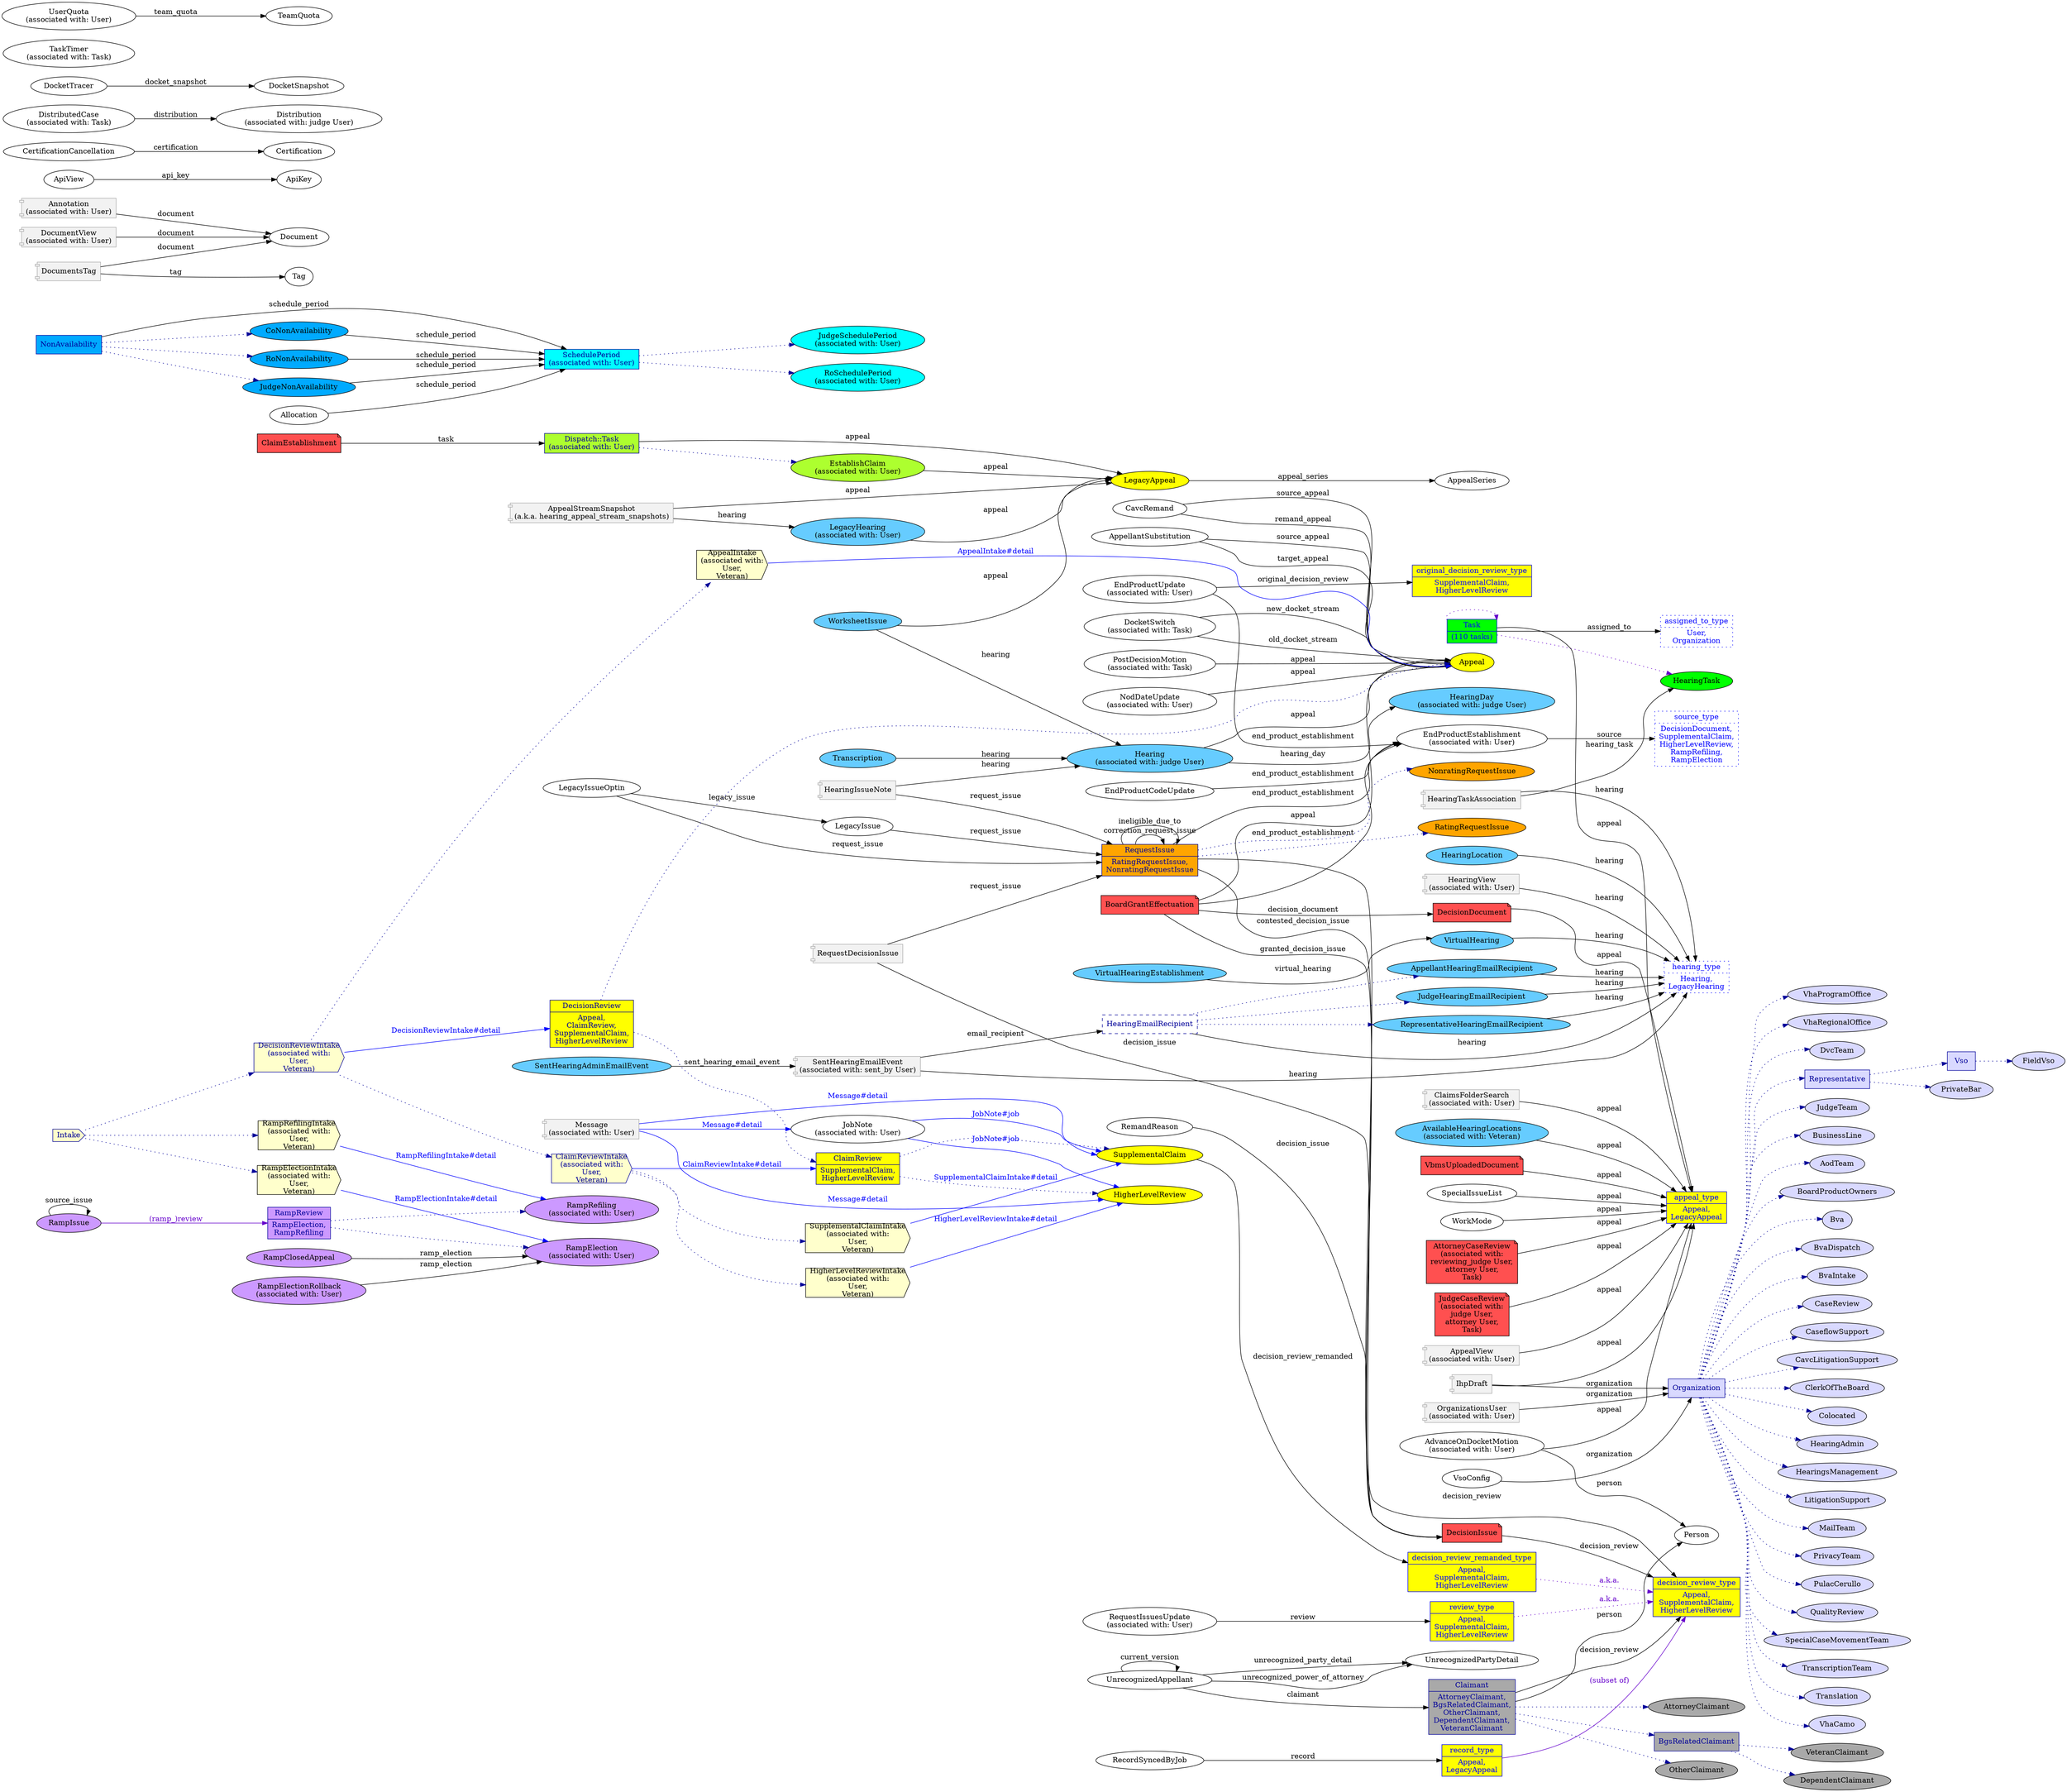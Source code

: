 digraph belongs_to_erd_subclasses {
	graph [bb="0,0,3974.1,3428.9",
		rankdir=LR
	];
	node [label="\N"];
	AppealSeries	[
		label=AppealSeries,
		];
	LegacyAppeal	[fillcolor="#ffff00",
		label=LegacyAppeal,
		style=filled,
		];
	LegacyAppeal -> AppealSeries	[label=appeal_series,
		];
	HearingTask	[fillcolor="#00ff00",
		label=HearingTask,
		style=filled,
		];
	HearingTaskAssociation	[color="#aaaaaa",
		fillcolor="#f2f2f2",
		label=HearingTaskAssociation,
		shape=component,
		style=filled,
		];
	HearingTaskAssociation -> HearingTask	[label=hearing_task,
		];
	hearing_type	[color="#0000ff",
		fontcolor="#0000ff",
		label="hearing_type|Hearing,\nLegacyHearing",
		shape=record,
		style=dotted,
		];
	HearingTaskAssociation -> hearing_type	[label=hearing,
		];
	SchedulePeriod	[color="#000099",
		fillcolor="#00ffff",
		fontcolor="#000099",
		label="SchedulePeriod\n(associated with: User)",
		shape=record,
		style=filled,
		];
	JudgeSchedulePeriod	[fillcolor="#00ffff",
		label="JudgeSchedulePeriod\n(associated with: User)",
		style=filled,
		];
	SchedulePeriod -> JudgeSchedulePeriod	[color="#000099",
		style=dotted];
	RoSchedulePeriod	[fillcolor="#00ffff",
		label="RoSchedulePeriod\n(associated with: User)",
		style=filled,
		];
	SchedulePeriod -> RoSchedulePeriod	[color="#000099",
		style=dotted];
	NonAvailability	[color="#000099",
		fillcolor="#00aaff",
		fontcolor="#000099",
		label=NonAvailability,
		shape=record,
		style=filled,
		];
	NonAvailability -> SchedulePeriod	[label=schedule_period,
		];
	CoNonAvailability	[fillcolor="#00aaff",
		label=CoNonAvailability,
		style=filled,
		];
	NonAvailability -> CoNonAvailability	[color="#000099",
		style=dotted];
	RoNonAvailability	[fillcolor="#00aaff",
		label=RoNonAvailability,
		style=filled,
		];
	NonAvailability -> RoNonAvailability	[color="#000099",
		style=dotted];
	JudgeNonAvailability	[fillcolor="#00aaff",
		label=JudgeNonAvailability,
		style=filled,
		];
	NonAvailability -> JudgeNonAvailability	[color="#000099",
		style=dotted];
	DecisionIssue	[fillcolor="#ff5050",
		label=DecisionIssue,
		shape=note,
		style=filled,
		];
	decision_review_type	[color="#0000ff",
		fillcolor="#ffff00",
		fontcolor="#0000ff",
		label="decision_review_type|Appeal,\nSupplementalClaim,\nHigherLevelReview",
		shape=record,
		style=filled,
		];
	DecisionIssue -> decision_review_type	[label=decision_review,
		];
	RemandReason	[
		label=RemandReason,
		];
	RemandReason -> DecisionIssue	[label=decision_issue,
		];
	Task	[color="#0000ff",
		fillcolor="#00ff00",
		fontcolor="#0000ff",
		label="Task|(110 tasks)",
		shape=record,
		style=filled,
		];
	Task -> HearingTask	[color="#6600cc",
		fontcolor="#6600cc",
		style=dotted];
	Task -> Task	[color="#6600cc",
		fontcolor="#6600cc",
		style=dotted];
	assigned_to_type	[color="#0000ff",
		fontcolor="#0000ff",
		label="assigned_to_type|User,\nOrganization",
		shape=record,
		style=dotted,
		];
	Task -> assigned_to_type	[label=assigned_to,
		];
	appeal_type	[color="#0000ff",
		fillcolor="#ffff00",
		fontcolor="#0000ff",
		label="appeal_type|Appeal,\nLegacyAppeal",
		shape=record,
		style=filled,
		];
	Task -> appeal_type	[label=appeal,
		];
	HearingDay	[fillcolor="#66ccff",
		label="HearingDay\n(associated with: judge User)",
		style=filled,
		];
	JobNote	[
		label="JobNote\n(associated with: User)",
		];
	SupplementalClaim	[fillcolor="#ffff00",
		label=SupplementalClaim,
		style=filled,
		];
	JobNote -> SupplementalClaim	[color="#0000ff",
		fontcolor="#0000ff",
		label="JobNote#job",
		];
	HigherLevelReview	[fillcolor="#ffff00",
		label=HigherLevelReview,
		style=filled,
		];
	JobNote -> HigherLevelReview	[color="#0000ff",
		fontcolor="#0000ff",
		label="JobNote#job",
		];
	RequestIssue	[color="#000099",
		fillcolor="#ffa500",
		fontcolor="#000099",
		label="RequestIssue|RatingRequestIssue,\nNonratingRequestIssue",
		shape=record,
		style=filled,
		];
	RequestIssue -> DecisionIssue	[label=contested_decision_issue,
		];
	RequestIssue -> decision_review_type	[label=decision_review,
		];
	RequestIssue -> RequestIssue	[label=correction_request_issue,
		];
	RequestIssue -> RequestIssue	[label=ineligible_due_to,
		];
	EndProductEstablishment	[
		label="EndProductEstablishment\n(associated with: User)",
		];
	RequestIssue -> EndProductEstablishment	[label=end_product_establishment,
		];
	NonratingRequestIssue	[fillcolor="#ffa500",
		label=NonratingRequestIssue,
		style=filled,
		];
	RequestIssue -> NonratingRequestIssue	[color="#000099",
		style=dotted];
	RatingRequestIssue	[fillcolor="#ffa500",
		label=RatingRequestIssue,
		style=filled,
		];
	RequestIssue -> RatingRequestIssue	[color="#000099",
		style=dotted];
	source_type	[color="#0000ff",
		fontcolor="#0000ff",
		label="source_type|DecisionDocument,\nSupplementalClaim,\nHigherLevelReview,\nRampRefiling,\nRampElection",
		shape=record,
		style=dotted,
		];
	EndProductEstablishment -> source_type	[label=source,
		];
	Claimant	[color="#000099",
		fillcolor="#a9a9a9",
		fontcolor="#000099",
		label="Claimant|AttorneyClaimant,\nBgsRelatedClaimant,\nOtherClaimant,\nDependentClaimant,\nVeteranClaimant",
		shape=record,
		style=filled,
		];
	Claimant -> decision_review_type	[label=decision_review,
		];
	Person	[
		label=Person,
		];
	Claimant -> Person	[label=person,
		];
	AttorneyClaimant	[fillcolor="#a9a9a9",
		label=AttorneyClaimant,
		style=filled,
		];
	Claimant -> AttorneyClaimant	[color="#000099",
		style=dotted];
	BgsRelatedClaimant	[color="#000099",
		fillcolor="#a9a9a9",
		fontcolor="#000099",
		label=BgsRelatedClaimant,
		shape=record,
		style=filled,
		];
	Claimant -> BgsRelatedClaimant	[color="#000099",
		style=dotted];
	OtherClaimant	[fillcolor="#a9a9a9",
		label=OtherClaimant,
		style=filled,
		];
	Claimant -> OtherClaimant	[color="#000099",
		style=dotted];
	AttorneyCaseReview	[fillcolor="#ff5050",
		label="AttorneyCaseReview\n(associated with:\nreviewing_judge User,\nattorney User,\nTask)",
		shape=note,
		style=filled,
		];
	AttorneyCaseReview -> appeal_type	[label=appeal,
		];
	RequestDecisionIssue	[color="#aaaaaa",
		fillcolor="#f2f2f2",
		label=RequestDecisionIssue,
		shape=component,
		style=filled,
		];
	RequestDecisionIssue -> DecisionIssue	[label=decision_issue,
		];
	RequestDecisionIssue -> RequestIssue	[label=request_issue,
		];
	JudgeCaseReview	[fillcolor="#ff5050",
		label="JudgeCaseReview\n(associated with:\njudge User,\nattorney User,\nTask)",
		shape=note,
		style=filled,
		];
	JudgeCaseReview -> appeal_type	[label=appeal,
		];
	RequestIssuesUpdate	[
		label="RequestIssuesUpdate\n(associated with: User)",
		];
	review_type	[color="#0000ff",
		fillcolor="#ffff00",
		fontcolor="#0000ff",
		label="review_type|Appeal,\nSupplementalClaim,\nHigherLevelReview",
		shape=record,
		style=filled,
		];
	RequestIssuesUpdate -> review_type	[label=review,
		];
	review_type -> decision_review_type	[color="#6600cc",
		fontcolor="#6600cc",
		label="a.k.a.",
		style=dotted];
	"Dispatch::Task"	[color="#000099",
		fillcolor="#adff2f",
		fontcolor="#000099",
		label="Dispatch::Task\n(associated with: User)",
		shape=record,
		style=filled,
		];
	"Dispatch::Task" -> LegacyAppeal	[label=appeal,
		];
	EstablishClaim	[fillcolor="#adff2f",
		label="EstablishClaim\n(associated with: User)",
		style=filled,
		];
	"Dispatch::Task" -> EstablishClaim	[color="#000099",
		style=dotted];
	WorksheetIssue	[fillcolor="#66ccff",
		label=WorksheetIssue,
		style=filled,
		];
	WorksheetIssue -> LegacyAppeal	[label=appeal,
		];
	Hearing	[fillcolor="#66ccff",
		label="Hearing\n(associated with: judge User)",
		style=filled,
		];
	WorksheetIssue -> Hearing	[label=hearing,
		];
	Hearing -> HearingDay	[label=hearing_day,
		];
	Appeal	[fillcolor="#ffff00",
		label=Appeal,
		style=filled,
		];
	Hearing -> Appeal	[label=appeal,
		];
	AppealView	[color="#aaaaaa",
		fillcolor="#f2f2f2",
		label="AppealView\n(associated with: User)",
		shape=component,
		style=filled,
		];
	AppealView -> appeal_type	[label=appeal,
		];
	ClaimsFolderSearch	[color="#aaaaaa",
		fillcolor="#f2f2f2",
		label="ClaimsFolderSearch\n(associated with: User)",
		shape=component,
		style=filled,
		];
	ClaimsFolderSearch -> appeal_type	[label=appeal,
		];
	DecisionDocument	[fillcolor="#ff5050",
		label=DecisionDocument,
		shape=note,
		style=filled,
		];
	DecisionDocument -> appeal_type	[label=appeal,
		];
	AvailableHearingLocations	[fillcolor="#66ccff",
		label="AvailableHearingLocations\n(associated with: Veteran)",
		style=filled,
		];
	AvailableHearingLocations -> appeal_type	[label=appeal,
		];
	VbmsUploadedDocument	[fillcolor="#ff5050",
		label=VbmsUploadedDocument,
		shape=note,
		style=filled,
		];
	VbmsUploadedDocument -> appeal_type	[label=appeal,
		];
	SpecialIssueList	[
		label=SpecialIssueList,
		];
	SpecialIssueList -> appeal_type	[label=appeal,
		];
	NodDateUpdate	[
		label="NodDateUpdate\n(associated with: User)",
		];
	NodDateUpdate -> Appeal	[label=appeal,
		];
	record_type	[color="#0000ff",
		fillcolor="#ffff00",
		fontcolor="#0000ff",
		label="record_type|Appeal,\nLegacyAppeal",
		shape=record,
		style=filled,
		];
	record_type -> decision_review_type	[color="#6600cc",
		fontcolor="#6600cc",
		label="(subset of)",
		];
	RecordSyncedByJob	[
		label=RecordSyncedByJob,
		];
	RecordSyncedByJob -> record_type	[label=record,
		];
	WorkMode	[
		label=WorkMode,
		];
	WorkMode -> appeal_type	[label=appeal,
		];
	HearingEmailRecipient	[color="#000099",
		fillcolor="#66ccff",
		fontcolor="#000099",
		label=HearingEmailRecipient,
		shape=record,
		style=dashed,
		];
	HearingEmailRecipient -> hearing_type	[label=hearing,
		];
	AppellantHearingEmailRecipient	[fillcolor="#66ccff",
		label=AppellantHearingEmailRecipient,
		style=filled,
		];
	HearingEmailRecipient -> AppellantHearingEmailRecipient	[color="#000099",
		style=dotted];
	JudgeHearingEmailRecipient	[fillcolor="#66ccff",
		label=JudgeHearingEmailRecipient,
		style=filled,
		];
	HearingEmailRecipient -> JudgeHearingEmailRecipient	[color="#000099",
		style=dotted];
	RepresentativeHearingEmailRecipient	[fillcolor="#66ccff",
		label=RepresentativeHearingEmailRecipient,
		style=filled,
		];
	HearingEmailRecipient -> RepresentativeHearingEmailRecipient	[color="#000099",
		style=dotted];
	SentHearingEmailEvent	[color="#aaaaaa",
		fillcolor="#f2f2f2",
		label="SentHearingEmailEvent\n(associated with: sent_by User)",
		shape=component,
		style=filled,
		];
	SentHearingEmailEvent -> hearing_type	[label=hearing,
		];
	SentHearingEmailEvent -> HearingEmailRecipient	[label=email_recipient,
		];
	LegacyHearing	[fillcolor="#66ccff",
		label="LegacyHearing\n(associated with: User)",
		style=filled,
		];
	LegacyHearing -> LegacyAppeal	[label=appeal,
		];
	CavcRemand	[
		label=CavcRemand,
		];
	CavcRemand -> Appeal	[label=source_appeal,
		];
	CavcRemand -> Appeal	[label=remand_appeal,
		];
	Organization	[color="#000099",
		fillcolor="#d9d9ff",
		fontcolor="#000099",
		label=Organization,
		shape=record,
		style=filled,
		];
	DvcTeam	[fillcolor="#d9d9ff",
		label=DvcTeam,
		style=filled,
		];
	Organization -> DvcTeam	[color="#000099",
		style=dotted];
	Representative	[color="#000099",
		fillcolor="#d9d9ff",
		fontcolor="#000099",
		label=Representative,
		shape=record,
		style=filled,
		];
	Organization -> Representative	[color="#000099",
		style=dotted];
	JudgeTeam	[fillcolor="#d9d9ff",
		label=JudgeTeam,
		style=filled,
		];
	Organization -> JudgeTeam	[color="#000099",
		style=dotted];
	BusinessLine	[fillcolor="#d9d9ff",
		label=BusinessLine,
		style=filled,
		];
	Organization -> BusinessLine	[color="#000099",
		style=dotted];
	AodTeam	[fillcolor="#d9d9ff",
		label=AodTeam,
		style=filled,
		];
	Organization -> AodTeam	[color="#000099",
		style=dotted];
	BoardProductOwners	[fillcolor="#d9d9ff",
		label=BoardProductOwners,
		style=filled,
		];
	Organization -> BoardProductOwners	[color="#000099",
		style=dotted];
	Bva	[fillcolor="#d9d9ff",
		label=Bva,
		style=filled,
		];
	Organization -> Bva	[color="#000099",
		style=dotted];
	BvaDispatch	[fillcolor="#d9d9ff",
		label=BvaDispatch,
		style=filled,
		];
	Organization -> BvaDispatch	[color="#000099",
		style=dotted];
	BvaIntake	[fillcolor="#d9d9ff",
		label=BvaIntake,
		style=filled,
		];
	Organization -> BvaIntake	[color="#000099",
		style=dotted];
	CaseReview	[fillcolor="#d9d9ff",
		label=CaseReview,
		style=filled,
		];
	Organization -> CaseReview	[color="#000099",
		style=dotted];
	CaseflowSupport	[fillcolor="#d9d9ff",
		label=CaseflowSupport,
		style=filled,
		];
	Organization -> CaseflowSupport	[color="#000099",
		style=dotted];
	CavcLitigationSupport	[fillcolor="#d9d9ff",
		label=CavcLitigationSupport,
		style=filled,
		];
	Organization -> CavcLitigationSupport	[color="#000099",
		style=dotted];
	ClerkOfTheBoard	[fillcolor="#d9d9ff",
		label=ClerkOfTheBoard,
		style=filled,
		];
	Organization -> ClerkOfTheBoard	[color="#000099",
		style=dotted];
	Colocated	[fillcolor="#d9d9ff",
		label=Colocated,
		style=filled,
		];
	Organization -> Colocated	[color="#000099",
		style=dotted];
	HearingAdmin	[fillcolor="#d9d9ff",
		label=HearingAdmin,
		style=filled,
		];
	Organization -> HearingAdmin	[color="#000099",
		style=dotted];
	HearingsManagement	[fillcolor="#d9d9ff",
		label=HearingsManagement,
		style=filled,
		];
	Organization -> HearingsManagement	[color="#000099",
		style=dotted];
	LitigationSupport	[fillcolor="#d9d9ff",
		label=LitigationSupport,
		style=filled,
		];
	Organization -> LitigationSupport	[color="#000099",
		style=dotted];
	MailTeam	[fillcolor="#d9d9ff",
		label=MailTeam,
		style=filled,
		];
	Organization -> MailTeam	[color="#000099",
		style=dotted];
	PrivacyTeam	[fillcolor="#d9d9ff",
		label=PrivacyTeam,
		style=filled,
		];
	Organization -> PrivacyTeam	[color="#000099",
		style=dotted];
	PulacCerullo	[fillcolor="#d9d9ff",
		label=PulacCerullo,
		style=filled,
		];
	Organization -> PulacCerullo	[color="#000099",
		style=dotted];
	QualityReview	[fillcolor="#d9d9ff",
		label=QualityReview,
		style=filled,
		];
	Organization -> QualityReview	[color="#000099",
		style=dotted];
	SpecialCaseMovementTeam	[fillcolor="#d9d9ff",
		label=SpecialCaseMovementTeam,
		style=filled,
		];
	Organization -> SpecialCaseMovementTeam	[color="#000099",
		style=dotted];
	TranscriptionTeam	[fillcolor="#d9d9ff",
		label=TranscriptionTeam,
		style=filled,
		];
	Organization -> TranscriptionTeam	[color="#000099",
		style=dotted];
	Translation	[fillcolor="#d9d9ff",
		label=Translation,
		style=filled,
		];
	Organization -> Translation	[color="#000099",
		style=dotted];
	VhaCamo	[fillcolor="#d9d9ff",
		label=VhaCamo,
		style=filled,
		];
	Organization -> VhaCamo	[color="#000099",
		style=dotted];
	VhaProgramOffice	[fillcolor="#d9d9ff",
		label=VhaProgramOffice,
		style=filled,
		];
	Organization -> VhaProgramOffice	[color="#000099",
		style=dotted];
	VhaRegionalOffice	[fillcolor="#d9d9ff",
		label=VhaRegionalOffice,
		style=filled,
		];
	Organization -> VhaRegionalOffice	[color="#000099",
		style=dotted];
	OrganizationsUser	[color="#aaaaaa",
		fillcolor="#f2f2f2",
		label="OrganizationsUser\n(associated with: User)",
		shape=component,
		style=filled,
		];
	OrganizationsUser -> Organization	[label=organization,
		];
	VirtualHearing	[fillcolor="#66ccff",
		label=VirtualHearing,
		style=filled,
		];
	VirtualHearing -> hearing_type	[label=hearing,
		];
	AdvanceOnDocketMotion	[
		label="AdvanceOnDocketMotion\n(associated with: User)",
		];
	AdvanceOnDocketMotion -> appeal_type	[label=appeal,
		];
	AdvanceOnDocketMotion -> Person	[label=person,
		];
	Document	[
		label=Document,
		];
	Annotation	[color="#aaaaaa",
		fillcolor="#f2f2f2",
		label="Annotation\n(associated with: User)",
		shape=component,
		style=filled,
		];
	Annotation -> Document	[label=document,
		];
	ApiKey	[
		label=ApiKey,
		];
	ApiView	[
		label=ApiView,
		];
	ApiView -> ApiKey	[label=api_key,
		];
	AppealStreamSnapshot	[color="#aaaaaa",
		fillcolor="#f2f2f2",
		label="AppealStreamSnapshot\n(a.k.a. hearing_appeal_stream_snapshots)",
		shape=component,
		style=filled,
		];
	AppealStreamSnapshot -> LegacyAppeal	[label=appeal,
		];
	AppealStreamSnapshot -> LegacyHearing	[label=hearing,
		];
	AppellantSubstitution	[
		label=AppellantSubstitution,
		];
	AppellantSubstitution -> Appeal	[label=source_appeal,
		];
	AppellantSubstitution -> Appeal	[label=target_appeal,
		];
	BoardGrantEffectuation	[fillcolor="#ff5050",
		label=BoardGrantEffectuation,
		shape=note,
		style=filled,
		];
	BoardGrantEffectuation -> DecisionIssue	[label=granted_decision_issue,
		];
	BoardGrantEffectuation -> EndProductEstablishment	[label=end_product_establishment,
		];
	BoardGrantEffectuation -> DecisionDocument	[label=decision_document,
		];
	BoardGrantEffectuation -> Appeal	[label=appeal,
		];
	Certification	[
		label=Certification,
		];
	CertificationCancellation	[
		label=CertificationCancellation,
		];
	CertificationCancellation -> Certification	[label=certification,
		];
	ClaimEstablishment	[fillcolor="#ff5050",
		label=ClaimEstablishment,
		shape=note,
		style=filled,
		];
	ClaimEstablishment -> "Dispatch::Task"	[label=task,
		];
	Distribution	[
		label="Distribution\n(associated with: judge User)",
		];
	DistributedCase	[
		label="DistributedCase\n(associated with: Task)",
		];
	DistributedCase -> Distribution	[label=distribution,
		];
	DocketSwitch	[
		label="DocketSwitch\n(associated with: Task)",
		];
	DocketSwitch -> Appeal	[label=old_docket_stream,
		];
	DocketSwitch -> Appeal	[label=new_docket_stream,
		];
	DocketSnapshot	[
		label=DocketSnapshot,
		];
	DocketTracer	[
		label=DocketTracer,
		];
	DocketTracer -> DocketSnapshot	[label=docket_snapshot,
		];
	DocumentView	[color="#aaaaaa",
		fillcolor="#f2f2f2",
		label="DocumentView\n(associated with: User)",
		shape=component,
		style=filled,
		];
	DocumentView -> Document	[label=document,
		];
	DocumentsTag	[color="#aaaaaa",
		fillcolor="#f2f2f2",
		label=DocumentsTag,
		shape=component,
		style=filled,
		];
	DocumentsTag -> Document	[label=document,
		];
	Tag	[
		label=Tag,
		];
	DocumentsTag -> Tag	[label=tag,
		];
	EndProductCodeUpdate	[
		label=EndProductCodeUpdate,
		];
	EndProductCodeUpdate -> EndProductEstablishment	[label=end_product_establishment,
		];
	EndProductUpdate	[
		label="EndProductUpdate\n(associated with: User)",
		];
	EndProductUpdate -> EndProductEstablishment	[label=end_product_establishment,
		];
	original_decision_review_type	[color="#0000ff",
		fillcolor="#ffff00",
		fontcolor="#0000ff",
		label="original_decision_review_type|SupplementalClaim,\nHigherLevelReview",
		shape=record,
		style=filled,
		];
	EndProductUpdate -> original_decision_review_type	[label=original_decision_review,
		];
	HearingIssueNote	[color="#aaaaaa",
		fillcolor="#f2f2f2",
		label=HearingIssueNote,
		shape=component,
		style=filled,
		];
	HearingIssueNote -> RequestIssue	[label=request_issue,
		];
	HearingIssueNote -> Hearing	[label=hearing,
		];
	HearingLocation	[fillcolor="#66ccff",
		label=HearingLocation,
		style=filled,
		];
	HearingLocation -> hearing_type	[label=hearing,
		];
	HearingView	[color="#aaaaaa",
		fillcolor="#f2f2f2",
		label="HearingView\n(associated with: User)",
		shape=component,
		style=filled,
		];
	HearingView -> hearing_type	[label=hearing,
		];
	Allocation	[
		label=Allocation,
		];
	Allocation -> SchedulePeriod	[label=schedule_period,
		];
	SentHearingAdminEmailEvent	[fillcolor="#66ccff",
		label=SentHearingAdminEmailEvent,
		style=filled,
		];
	SentHearingAdminEmailEvent -> SentHearingEmailEvent	[label=sent_hearing_email_event,
		];
	Transcription	[fillcolor="#66ccff",
		label=Transcription,
		style=filled,
		];
	Transcription -> Hearing	[label=hearing,
		];
	VirtualHearingEstablishment	[fillcolor="#66ccff",
		label=VirtualHearingEstablishment,
		style=filled,
		];
	VirtualHearingEstablishment -> VirtualHearing	[label=virtual_hearing,
		];
	IhpDraft	[color="#aaaaaa",
		fillcolor="#f2f2f2",
		label=IhpDraft,
		shape=component,
		style=filled,
		];
	IhpDraft -> appeal_type	[label=appeal,
		];
	IhpDraft -> Organization	[label=organization,
		];
	LegacyIssue	[
		label=LegacyIssue,
		];
	LegacyIssue -> RequestIssue	[label=request_issue,
		];
	LegacyIssueOptin	[
		label=LegacyIssueOptin,
		];
	LegacyIssueOptin -> RequestIssue	[label=request_issue,
		];
	LegacyIssueOptin -> LegacyIssue	[label=legacy_issue,
		];
	Message	[color="#aaaaaa",
		fillcolor="#f2f2f2",
		label="Message\n(associated with: User)",
		shape=component,
		style=filled,
		];
	Message -> JobNote	[color="#0000ff",
		fontcolor="#0000ff",
		label="Message#detail",
		];
	Message -> SupplementalClaim	[color="#0000ff",
		fontcolor="#0000ff",
		label="Message#detail",
		];
	Message -> HigherLevelReview	[color="#0000ff",
		fontcolor="#0000ff",
		label="Message#detail",
		];
	PostDecisionMotion	[
		label="PostDecisionMotion\n(associated with: Task)",
		];
	PostDecisionMotion -> Appeal	[label=appeal,
		];
	RampElection	[fillcolor="#cc99ff",
		label="RampElection\n(associated with: User)",
		style=filled,
		];
	RampClosedAppeal	[fillcolor="#cc99ff",
		label=RampClosedAppeal,
		style=filled,
		];
	RampClosedAppeal -> RampElection	[label=ramp_election,
		];
	RampReview	[color="#000099",
		fillcolor="#cc99ff",
		fontcolor="#000099",
		label="RampReview|RampElection,\nRampRefiling",
		shape=record,
		style=filled,
		];
	RampReview -> RampElection	[color="#000099",
		style=dotted];
	RampRefiling	[fillcolor="#cc99ff",
		label="RampRefiling\n(associated with: User)",
		style=filled,
		];
	RampReview -> RampRefiling	[color="#000099",
		style=dotted];
	RampElectionRollback	[fillcolor="#cc99ff",
		label="RampElectionRollback\n(associated with: User)",
		style=filled,
		];
	RampElectionRollback -> RampElection	[label=ramp_election,
		];
	RampIssue	[fillcolor="#cc99ff",
		label=RampIssue,
		style=filled,
		];
	RampIssue -> RampReview	[color="#6600cc",
		fontcolor="#6600cc",
		label="(ramp_)review",
		];
	RampIssue -> RampIssue	[label=source_issue,
		];
	TaskTimer	[
		label="TaskTimer\n(associated with: Task)",
		];
	UnrecognizedAppellant	[
		label=UnrecognizedAppellant,
		];
	UnrecognizedAppellant -> Claimant	[label=claimant,
		];
	UnrecognizedAppellant -> UnrecognizedAppellant	[label=current_version,
		];
	UnrecognizedPartyDetail	[
		label=UnrecognizedPartyDetail,
		];
	UnrecognizedAppellant -> UnrecognizedPartyDetail	[label=unrecognized_party_detail,
		];
	UnrecognizedAppellant -> UnrecognizedPartyDetail	[label=unrecognized_power_of_attorney,
		];
	UserQuota	[
		label="UserQuota\n(associated with: User)",
		];
	TeamQuota	[
		label=TeamQuota,
		];
	UserQuota -> TeamQuota	[label=team_quota,
		];
	VsoConfig	[
		label=VsoConfig,
		];
	VsoConfig -> Organization	[label=organization,
		];
	CoNonAvailability -> SchedulePeriod	[label=schedule_period,
		];
	RoNonAvailability -> SchedulePeriod	[label=schedule_period,
		];
	JudgeNonAvailability -> SchedulePeriod	[label=schedule_period,
		];
	decision_review_remanded_type	[color="#0000ff",
		fillcolor="#ffff00",
		fontcolor="#0000ff",
		label="decision_review_remanded_type|Appeal,\nSupplementalClaim,\nHigherLevelReview",
		shape=record,
		style=filled,
		];
	decision_review_remanded_type -> decision_review_type	[color="#6600cc",
		fontcolor="#6600cc",
		label="a.k.a.",
		style=dotted];
	SupplementalClaim -> decision_review_remanded_type	[label=decision_review_remanded,
		];
	DecisionReviewIntake	[color="#000099",
		fillcolor="#ffffcc",
		fontcolor="#000099",
		label="DecisionReviewIntake\n(associated with:\nUser,\nVeteran)",
		shape=cds,
		style=filled,
		];
	AppealIntake	[fillcolor="#ffffcc",
		label="AppealIntake\n(associated with:\nUser,\nVeteran)",
		shape=cds,
		style=filled,
		];
	DecisionReviewIntake -> AppealIntake	[color="#000099",
		style=dotted];
	ClaimReviewIntake	[color="#000099",
		fillcolor="#ffffcc",
		fontcolor="#000099",
		label="ClaimReviewIntake\n(associated with:\nUser,\nVeteran)",
		shape=cds,
		style=filled,
		];
	DecisionReviewIntake -> ClaimReviewIntake	[color="#000099",
		style=dotted];
	DecisionReview	[color="#000099",
		fillcolor="#ffff00",
		fontcolor="#000099",
		label="DecisionReview|Appeal,\nClaimReview,\nSupplementalClaim,\nHigherLevelReview",
		shape=record,
		style=filled,
		];
	DecisionReviewIntake -> DecisionReview	[color="#0000ff",
		fontcolor="#0000ff",
		label="DecisionReviewIntake#detail",
		];
	RampElectionIntake	[fillcolor="#ffffcc",
		label="RampElectionIntake\n(associated with:\nUser,\nVeteran)",
		shape=cds,
		style=filled,
		];
	RampElectionIntake -> RampElection	[color="#0000ff",
		fontcolor="#0000ff",
		label="RampElectionIntake#detail",
		];
	RampRefilingIntake	[fillcolor="#ffffcc",
		label="RampRefilingIntake\n(associated with:\nUser,\nVeteran)",
		shape=cds,
		style=filled,
		];
	RampRefilingIntake -> RampRefiling	[color="#0000ff",
		fontcolor="#0000ff",
		label="RampRefilingIntake#detail",
		];
	AppealIntake -> Appeal	[color="#0000ff",
		fontcolor="#0000ff",
		label="AppealIntake#detail",
		];
	HigherLevelReviewIntake	[fillcolor="#ffffcc",
		label="HigherLevelReviewIntake\n(associated with:\nUser,\nVeteran)",
		shape=cds,
		style=filled,
		];
	ClaimReviewIntake -> HigherLevelReviewIntake	[color="#000099",
		style=dotted];
	SupplementalClaimIntake	[fillcolor="#ffffcc",
		label="SupplementalClaimIntake\n(associated with:\nUser,\nVeteran)",
		shape=cds,
		style=filled,
		];
	ClaimReviewIntake -> SupplementalClaimIntake	[color="#000099",
		style=dotted];
	ClaimReview	[color="#000099",
		fillcolor="#ffff00",
		fontcolor="#000099",
		label="ClaimReview|SupplementalClaim,\nHigherLevelReview",
		shape=record,
		style=filled,
		];
	ClaimReviewIntake -> ClaimReview	[color="#0000ff",
		fontcolor="#0000ff",
		label="ClaimReviewIntake#detail",
		];
	HigherLevelReviewIntake -> HigherLevelReview	[color="#0000ff",
		fontcolor="#0000ff",
		label="HigherLevelReviewIntake#detail",
		];
	SupplementalClaimIntake -> SupplementalClaim	[color="#0000ff",
		fontcolor="#0000ff",
		label="SupplementalClaimIntake#detail",
		];
	EstablishClaim -> LegacyAppeal	[label=appeal,
		];
	AppellantHearingEmailRecipient -> hearing_type	[label=hearing,
		];
	JudgeHearingEmailRecipient -> hearing_type	[label=hearing,
		];
	RepresentativeHearingEmailRecipient -> hearing_type	[label=hearing,
		];
	DecisionReview -> Appeal	[color="#000099",
		style=dotted];
	DecisionReview -> ClaimReview	[color="#000099",
		style=dotted];
	ClaimReview -> SupplementalClaim	[color="#000099",
		style=dotted];
	ClaimReview -> HigherLevelReview	[color="#000099",
		style=dotted];
	Vso	[color="#000099",
		fillcolor="#d9d9ff",
		fontcolor="#000099",
		label=Vso,
		shape=record,
		style=filled,
		];
	Representative -> Vso	[color="#000099",
		style=dotted];
	PrivateBar	[fillcolor="#d9d9ff",
		label=PrivateBar,
		style=filled,
		];
	Representative -> PrivateBar	[color="#000099",
		style=dotted];
	DependentClaimant	[fillcolor="#a9a9a9",
		label=DependentClaimant,
		style=filled,
		];
	BgsRelatedClaimant -> DependentClaimant	[color="#000099",
		style=dotted];
	VeteranClaimant	[fillcolor="#a9a9a9",
		label=VeteranClaimant,
		style=filled,
		];
	BgsRelatedClaimant -> VeteranClaimant	[color="#000099",
		style=dotted];
	Intake	[color="#000099",
		fillcolor="#ffffcc",
		fontcolor="#000099",
		label=Intake,
		shape=cds,
		style=filled,
		];
	Intake -> DecisionReviewIntake	[color="#000099",
		style=dotted];
	Intake -> RampElectionIntake	[color="#000099",
		style=dotted];
	Intake -> RampRefilingIntake	[color="#000099",
		style=dotted];
	FieldVso	[fillcolor="#d9d9ff",
		label=FieldVso,
		style=filled,
		];
	Vso -> FieldVso	[color="#000099",
		style=dotted];
}
